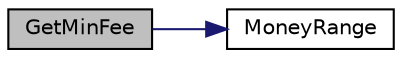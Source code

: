 digraph "GetMinFee"
{
  edge [fontname="Helvetica",fontsize="10",labelfontname="Helvetica",labelfontsize="10"];
  node [fontname="Helvetica",fontsize="10",shape=record];
  rankdir="LR";
  Node1327 [label="GetMinFee",height=0.2,width=0.4,color="black", fillcolor="grey75", style="filled", fontcolor="black"];
  Node1327 -> Node1328 [color="midnightblue",fontsize="10",style="solid",fontname="Helvetica"];
  Node1328 [label="MoneyRange",height=0.2,width=0.4,color="black", fillcolor="white", style="filled",URL="$dd/d2f/amount_8h.html#a12db56a9a1c931941f0943ecbb278aae"];
}
